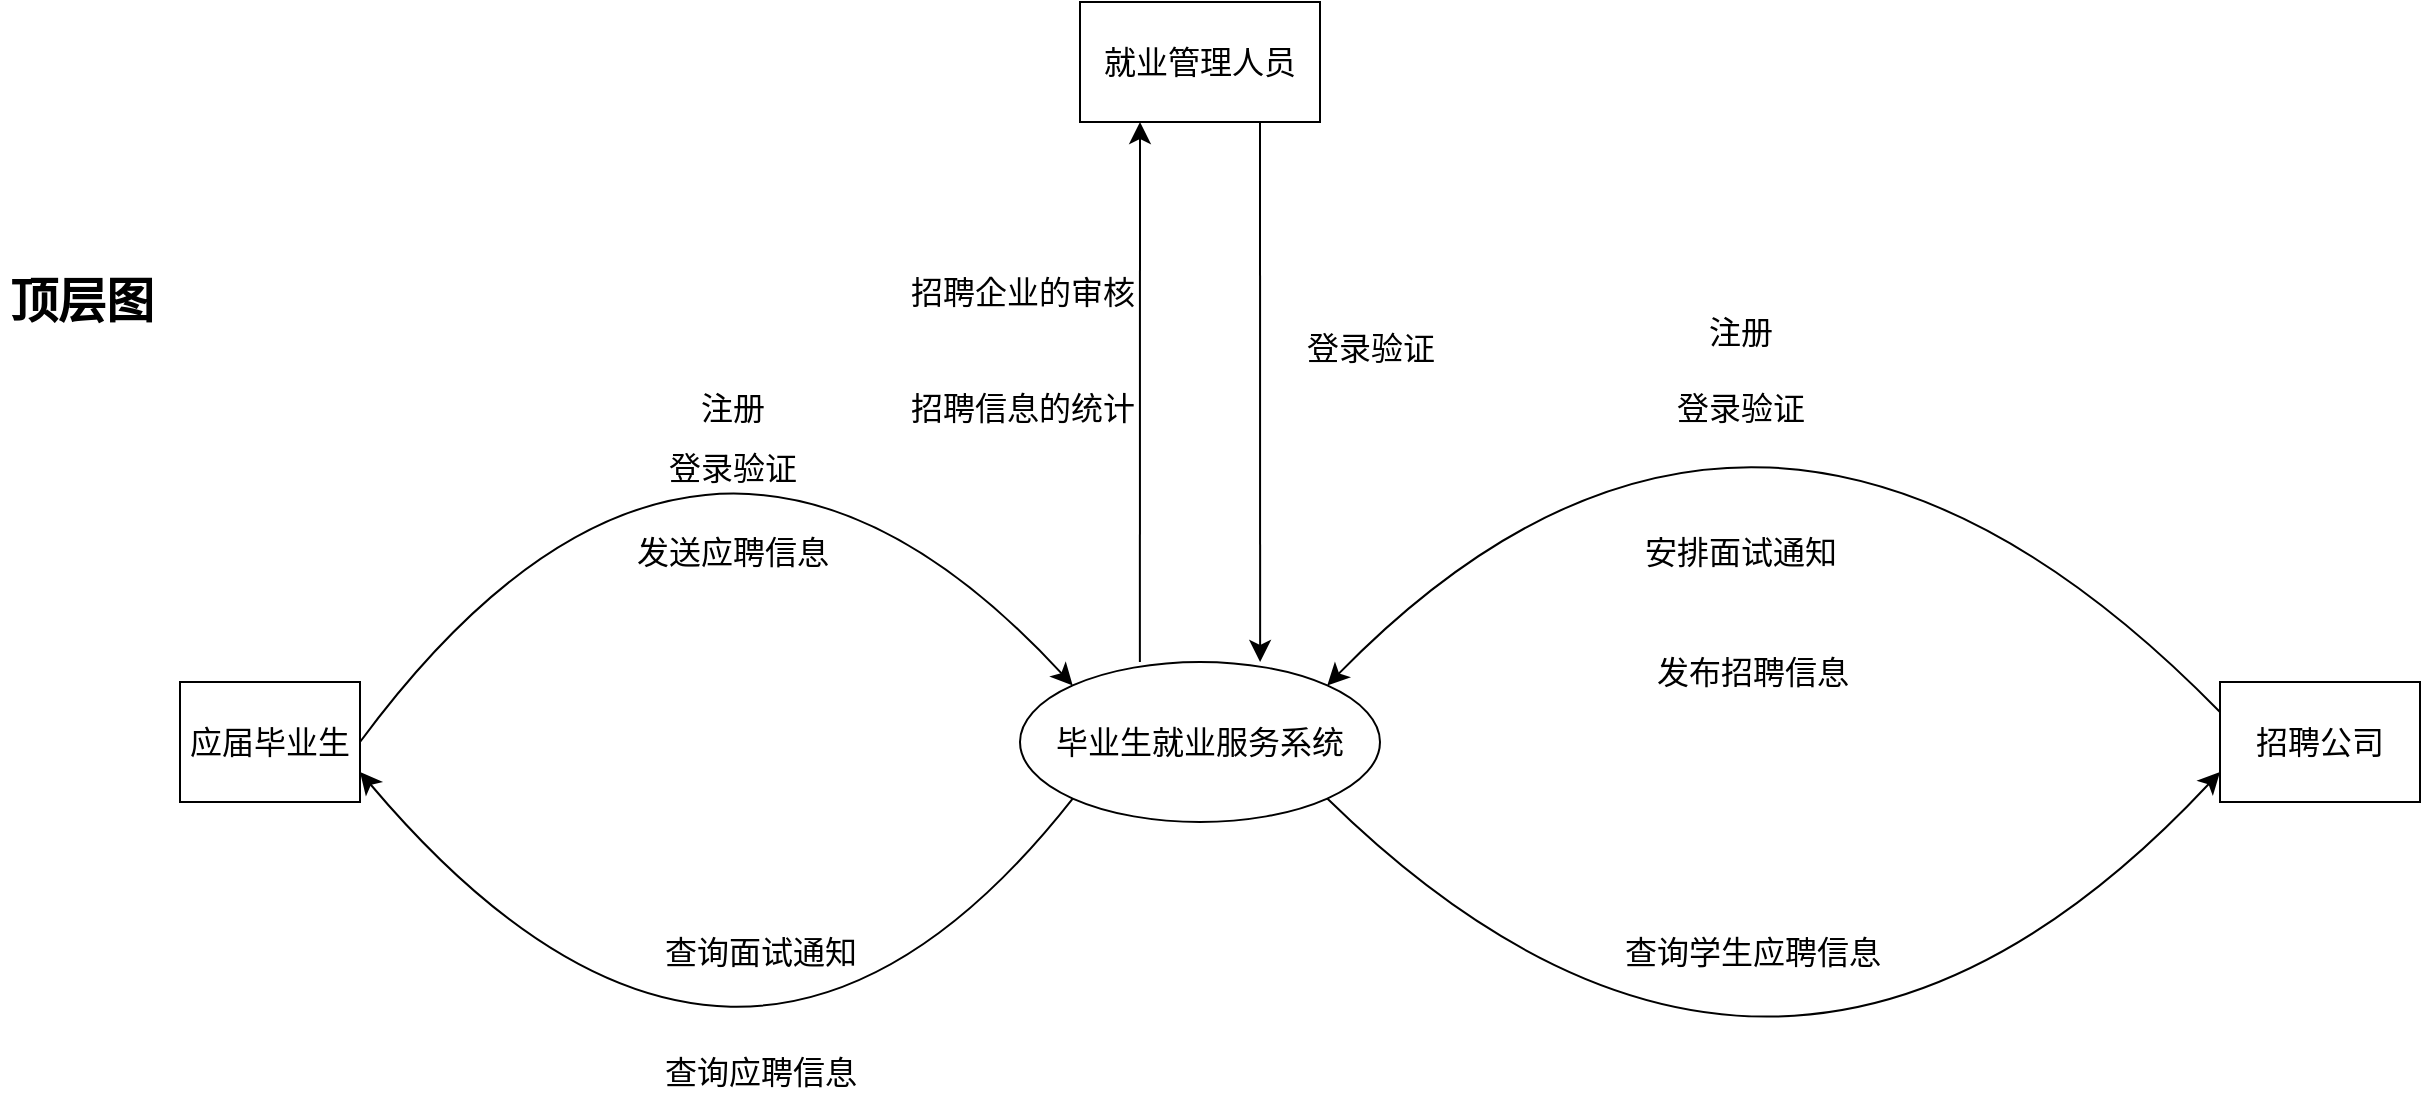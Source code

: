<mxfile version="21.8.1" type="github" pages="4">
  <diagram name="第 1 页" id="lOMtrpIBFysMOfEC4E47">
    <mxGraphModel dx="2358" dy="1060" grid="1" gridSize="10" guides="1" tooltips="1" connect="1" arrows="1" fold="1" page="0" pageScale="1" pageWidth="827" pageHeight="1169" math="0" shadow="0">
      <root>
        <mxCell id="0" />
        <mxCell id="1" parent="0" />
        <mxCell id="ONqVmB_V_H9rzUHz3-jq-1" value="就业管理人员" style="rounded=0;whiteSpace=wrap;html=1;fontSize=16;" parent="1" vertex="1">
          <mxGeometry x="70" y="-240" width="120" height="60" as="geometry" />
        </mxCell>
        <mxCell id="ONqVmB_V_H9rzUHz3-jq-3" value="应届毕业生" style="rounded=0;whiteSpace=wrap;html=1;fontSize=16;" parent="1" vertex="1">
          <mxGeometry x="-380" y="100" width="90" height="60" as="geometry" />
        </mxCell>
        <mxCell id="ONqVmB_V_H9rzUHz3-jq-2" value="招聘公司" style="rounded=0;whiteSpace=wrap;html=1;fontSize=16;" parent="1" vertex="1">
          <mxGeometry x="640" y="100" width="100" height="60" as="geometry" />
        </mxCell>
        <mxCell id="ONqVmB_V_H9rzUHz3-jq-4" value="毕业生就业服务系统" style="ellipse;whiteSpace=wrap;html=1;fontSize=16;" parent="1" vertex="1">
          <mxGeometry x="40" y="90" width="180" height="80" as="geometry" />
        </mxCell>
        <mxCell id="ONqVmB_V_H9rzUHz3-jq-6" value="" style="endArrow=classic;html=1;rounded=0;fontSize=12;startSize=8;endSize=8;curved=1;exitX=1;exitY=0.5;exitDx=0;exitDy=0;entryX=0;entryY=0;entryDx=0;entryDy=0;" parent="1" source="ONqVmB_V_H9rzUHz3-jq-3" target="ONqVmB_V_H9rzUHz3-jq-4" edge="1">
          <mxGeometry width="50" height="50" relative="1" as="geometry">
            <mxPoint x="120" y="160" as="sourcePoint" />
            <mxPoint x="40" y="60" as="targetPoint" />
            <Array as="points">
              <mxPoint x="-120" y="-100" />
            </Array>
          </mxGeometry>
        </mxCell>
        <mxCell id="ONqVmB_V_H9rzUHz3-jq-8" value="" style="endArrow=classic;html=1;rounded=0;fontSize=12;startSize=8;endSize=8;curved=1;exitX=0.75;exitY=1;exitDx=0;exitDy=0;entryX=0.667;entryY=0;entryDx=0;entryDy=0;entryPerimeter=0;" parent="1" source="ONqVmB_V_H9rzUHz3-jq-1" target="ONqVmB_V_H9rzUHz3-jq-4" edge="1">
          <mxGeometry width="50" height="50" relative="1" as="geometry">
            <mxPoint x="120" y="150" as="sourcePoint" />
            <mxPoint x="170" y="100" as="targetPoint" />
            <Array as="points" />
          </mxGeometry>
        </mxCell>
        <mxCell id="ONqVmB_V_H9rzUHz3-jq-9" value="" style="endArrow=classic;html=1;rounded=0;fontSize=12;startSize=8;endSize=8;curved=1;exitX=0.333;exitY=0;exitDx=0;exitDy=0;exitPerimeter=0;entryX=0.25;entryY=1;entryDx=0;entryDy=0;" parent="1" source="ONqVmB_V_H9rzUHz3-jq-4" target="ONqVmB_V_H9rzUHz3-jq-1" edge="1">
          <mxGeometry width="50" height="50" relative="1" as="geometry">
            <mxPoint x="120" y="150" as="sourcePoint" />
            <mxPoint x="170" y="100" as="targetPoint" />
          </mxGeometry>
        </mxCell>
        <mxCell id="ONqVmB_V_H9rzUHz3-jq-11" value="查询应聘信息" style="text;html=1;align=center;verticalAlign=middle;resizable=0;points=[];autosize=1;strokeColor=none;fillColor=none;fontSize=16;" parent="1" vertex="1">
          <mxGeometry x="-150" y="280" width="120" height="30" as="geometry" />
        </mxCell>
        <mxCell id="ONqVmB_V_H9rzUHz3-jq-12" value="发送应聘信息" style="text;html=1;align=center;verticalAlign=middle;resizable=0;points=[];autosize=1;strokeColor=none;fillColor=none;fontSize=16;" parent="1" vertex="1">
          <mxGeometry x="-164" y="20" width="120" height="30" as="geometry" />
        </mxCell>
        <mxCell id="ONqVmB_V_H9rzUHz3-jq-13" value="查询面试通知" style="text;html=1;align=center;verticalAlign=middle;resizable=0;points=[];autosize=1;strokeColor=none;fillColor=none;fontSize=16;" parent="1" vertex="1">
          <mxGeometry x="-150" y="220" width="120" height="30" as="geometry" />
        </mxCell>
        <mxCell id="ONqVmB_V_H9rzUHz3-jq-14" value="招聘信息的统计" style="text;html=1;align=center;verticalAlign=middle;resizable=0;points=[];autosize=1;strokeColor=none;fillColor=none;fontSize=16;" parent="1" vertex="1">
          <mxGeometry x="-29" y="-52" width="140" height="30" as="geometry" />
        </mxCell>
        <mxCell id="ONqVmB_V_H9rzUHz3-jq-15" value="招聘企业的审核" style="text;html=1;align=center;verticalAlign=middle;resizable=0;points=[];autosize=1;strokeColor=none;fillColor=none;fontSize=16;" parent="1" vertex="1">
          <mxGeometry x="-29" y="-110" width="140" height="30" as="geometry" />
        </mxCell>
        <mxCell id="ONqVmB_V_H9rzUHz3-jq-16" value="发布招聘信息" style="text;html=1;align=center;verticalAlign=middle;resizable=0;points=[];autosize=1;strokeColor=none;fillColor=none;fontSize=16;" parent="1" vertex="1">
          <mxGeometry x="346" y="80" width="120" height="30" as="geometry" />
        </mxCell>
        <mxCell id="ONqVmB_V_H9rzUHz3-jq-17" value="查询学生应聘信息" style="text;html=1;align=center;verticalAlign=middle;resizable=0;points=[];autosize=1;strokeColor=none;fillColor=none;fontSize=16;" parent="1" vertex="1">
          <mxGeometry x="331" y="220" width="150" height="30" as="geometry" />
        </mxCell>
        <mxCell id="ONqVmB_V_H9rzUHz3-jq-18" value="安排面试通知" style="text;html=1;align=center;verticalAlign=middle;resizable=0;points=[];autosize=1;strokeColor=none;fillColor=none;fontSize=16;" parent="1" vertex="1">
          <mxGeometry x="340" y="20" width="120" height="30" as="geometry" />
        </mxCell>
        <mxCell id="ONqVmB_V_H9rzUHz3-jq-19" value="注册" style="text;html=1;align=center;verticalAlign=middle;resizable=0;points=[];autosize=1;strokeColor=none;fillColor=none;fontSize=16;" parent="1" vertex="1">
          <mxGeometry x="-134" y="-52" width="60" height="30" as="geometry" />
        </mxCell>
        <mxCell id="ONqVmB_V_H9rzUHz3-jq-20" value="注册" style="text;html=1;align=center;verticalAlign=middle;resizable=0;points=[];autosize=1;strokeColor=none;fillColor=none;fontSize=16;" parent="1" vertex="1">
          <mxGeometry x="370" y="-90" width="60" height="30" as="geometry" />
        </mxCell>
        <mxCell id="ONqVmB_V_H9rzUHz3-jq-21" value="登录验证" style="text;html=1;align=center;verticalAlign=middle;resizable=0;points=[];autosize=1;strokeColor=none;fillColor=none;fontSize=16;" parent="1" vertex="1">
          <mxGeometry x="-149" y="-22" width="90" height="30" as="geometry" />
        </mxCell>
        <mxCell id="ONqVmB_V_H9rzUHz3-jq-22" value="登录验证" style="text;html=1;align=center;verticalAlign=middle;resizable=0;points=[];autosize=1;strokeColor=none;fillColor=none;fontSize=16;" parent="1" vertex="1">
          <mxGeometry x="170" y="-82" width="90" height="30" as="geometry" />
        </mxCell>
        <mxCell id="ONqVmB_V_H9rzUHz3-jq-23" value="登录验证" style="text;html=1;align=center;verticalAlign=middle;resizable=0;points=[];autosize=1;strokeColor=none;fillColor=none;fontSize=16;" parent="1" vertex="1">
          <mxGeometry x="355" y="-52" width="90" height="30" as="geometry" />
        </mxCell>
        <mxCell id="ONqVmB_V_H9rzUHz3-jq-24" value="" style="endArrow=classic;html=1;rounded=0;fontSize=12;startSize=8;endSize=8;curved=1;entryX=1;entryY=0.75;entryDx=0;entryDy=0;exitX=0;exitY=1;exitDx=0;exitDy=0;" parent="1" source="ONqVmB_V_H9rzUHz3-jq-4" target="ONqVmB_V_H9rzUHz3-jq-3" edge="1">
          <mxGeometry width="50" height="50" relative="1" as="geometry">
            <mxPoint x="40" y="150" as="sourcePoint" />
            <mxPoint x="210" y="120" as="targetPoint" />
            <Array as="points">
              <mxPoint x="-100" y="370" />
            </Array>
          </mxGeometry>
        </mxCell>
        <mxCell id="ONqVmB_V_H9rzUHz3-jq-31" value="" style="endArrow=classic;html=1;rounded=0;fontSize=12;startSize=8;endSize=8;curved=1;entryX=1;entryY=0;entryDx=0;entryDy=0;exitX=0;exitY=0.25;exitDx=0;exitDy=0;" parent="1" source="ONqVmB_V_H9rzUHz3-jq-2" target="ONqVmB_V_H9rzUHz3-jq-4" edge="1">
          <mxGeometry width="50" height="50" relative="1" as="geometry">
            <mxPoint x="570" y="50" as="sourcePoint" />
            <mxPoint x="240" y="120" as="targetPoint" />
            <Array as="points">
              <mxPoint x="410" y="-120" />
            </Array>
          </mxGeometry>
        </mxCell>
        <mxCell id="ONqVmB_V_H9rzUHz3-jq-34" value="" style="endArrow=classic;html=1;rounded=0;fontSize=12;startSize=8;endSize=8;curved=1;exitX=1;exitY=1;exitDx=0;exitDy=0;entryX=0;entryY=0.75;entryDx=0;entryDy=0;" parent="1" source="ONqVmB_V_H9rzUHz3-jq-4" target="ONqVmB_V_H9rzUHz3-jq-2" edge="1">
          <mxGeometry width="50" height="50" relative="1" as="geometry">
            <mxPoint x="330" y="90" as="sourcePoint" />
            <mxPoint x="380" y="40" as="targetPoint" />
            <Array as="points">
              <mxPoint x="420" y="380" />
            </Array>
          </mxGeometry>
        </mxCell>
        <mxCell id="O6qCNa0pn7t6qwvW7LSN-2" value="&lt;h1&gt;顶层图&lt;/h1&gt;" style="text;html=1;strokeColor=none;fillColor=none;spacing=5;spacingTop=-20;whiteSpace=wrap;overflow=hidden;rounded=0;" parent="1" vertex="1">
          <mxGeometry x="-470" y="-110" width="190" height="120" as="geometry" />
        </mxCell>
      </root>
    </mxGraphModel>
  </diagram>
  <diagram id="GF2sSz_NYTATqhu8QK2U" name="第 2 页">
    <mxGraphModel dx="2626" dy="1743" grid="1" gridSize="10" guides="1" tooltips="1" connect="1" arrows="1" fold="1" page="0" pageScale="1" pageWidth="827" pageHeight="1169" math="0" shadow="0">
      <root>
        <mxCell id="0" />
        <mxCell id="1" parent="0" />
        <mxCell id="qatlsW4o50WsuQIVic5b-1" value="" style="endArrow=classic;html=1;rounded=0;fontSize=12;startSize=8;endSize=8;curved=1;" parent="1" target="qatlsW4o50WsuQIVic5b-2" edge="1">
          <mxGeometry width="50" height="50" relative="1" as="geometry">
            <mxPoint x="-320" y="-110" as="sourcePoint" />
            <mxPoint x="-160" y="-110" as="targetPoint" />
          </mxGeometry>
        </mxCell>
        <mxCell id="qatlsW4o50WsuQIVic5b-2" value="验证注册" style="ellipse;whiteSpace=wrap;html=1;fontSize=16;" parent="1" vertex="1">
          <mxGeometry x="-100" y="-150" width="120" height="80" as="geometry" />
        </mxCell>
        <mxCell id="qatlsW4o50WsuQIVic5b-3" value="&amp;nbsp;登录验证" style="text;html=1;align=center;verticalAlign=middle;resizable=0;points=[];autosize=1;strokeColor=none;fillColor=none;fontSize=16;" parent="1" vertex="1">
          <mxGeometry x="-255" y="-142" width="90" height="30" as="geometry" />
        </mxCell>
        <mxCell id="qatlsW4o50WsuQIVic5b-5" value="注册" style="text;html=1;align=center;verticalAlign=middle;resizable=0;points=[];autosize=1;strokeColor=none;fillColor=none;fontSize=16;" parent="1" vertex="1">
          <mxGeometry x="-240" y="-100" width="60" height="30" as="geometry" />
        </mxCell>
        <mxCell id="qatlsW4o50WsuQIVic5b-6" value="系统管理" style="ellipse;whiteSpace=wrap;html=1;fontSize=16;" parent="1" vertex="1">
          <mxGeometry x="100" y="-420" width="140" height="80" as="geometry" />
        </mxCell>
        <mxCell id="qatlsW4o50WsuQIVic5b-7" value="" style="endArrow=classic;html=1;rounded=0;fontSize=12;startSize=8;endSize=8;curved=1;exitX=1;exitY=0;exitDx=0;exitDy=0;entryX=-0.017;entryY=0.456;entryDx=0;entryDy=0;entryPerimeter=0;" parent="1" source="qatlsW4o50WsuQIVic5b-6" target="kKub7e-2jiBBMJLrXRNF-22" edge="1">
          <mxGeometry width="50" height="50" relative="1" as="geometry">
            <mxPoint x="178.743" y="-385.052" as="sourcePoint" />
            <mxPoint x="420.0" y="-470.0" as="targetPoint" />
          </mxGeometry>
        </mxCell>
        <mxCell id="qatlsW4o50WsuQIVic5b-8" value="" style="endArrow=classic;html=1;rounded=0;fontSize=12;startSize=8;endSize=8;curved=1;exitX=1;exitY=1;exitDx=0;exitDy=0;" parent="1" source="qatlsW4o50WsuQIVic5b-6" edge="1">
          <mxGeometry width="50" height="50" relative="1" as="geometry">
            <mxPoint x="340" y="-348" as="sourcePoint" />
            <mxPoint x="540" y="-350" as="targetPoint" />
          </mxGeometry>
        </mxCell>
        <mxCell id="qatlsW4o50WsuQIVic5b-9" value="招聘企业的审核" style="text;html=1;align=center;verticalAlign=middle;resizable=0;points=[];autosize=1;strokeColor=none;fillColor=none;fontSize=16;rotation=-17;" parent="1" vertex="1">
          <mxGeometry x="260" y="-490" width="140" height="30" as="geometry" />
        </mxCell>
        <mxCell id="qatlsW4o50WsuQIVic5b-10" value="招聘信息的统计" style="text;html=1;align=center;verticalAlign=middle;resizable=0;points=[];autosize=1;strokeColor=none;fillColor=none;fontSize=16;" parent="1" vertex="1">
          <mxGeometry x="280" y="-340" width="140" height="30" as="geometry" />
        </mxCell>
        <mxCell id="t-UNF80MUYbOfnckhUXC-5" value="招聘管理" style="ellipse;whiteSpace=wrap;html=1;fontSize=16;" parent="1" vertex="1">
          <mxGeometry x="110" y="170" width="120" height="80" as="geometry" />
        </mxCell>
        <mxCell id="t-UNF80MUYbOfnckhUXC-6" value="" style="endArrow=classic;html=1;rounded=0;fontSize=12;startSize=8;endSize=8;curved=1;entryX=1;entryY=0.5;entryDx=0;entryDy=0;" parent="1" target="t-UNF80MUYbOfnckhUXC-5" edge="1">
          <mxGeometry width="50" height="50" relative="1" as="geometry">
            <mxPoint x="510" y="310" as="sourcePoint" />
            <mxPoint x="359.996" y="181.716" as="targetPoint" />
          </mxGeometry>
        </mxCell>
        <mxCell id="t-UNF80MUYbOfnckhUXC-8" value="安排面试通知" style="text;html=1;align=center;verticalAlign=middle;resizable=0;points=[];autosize=1;strokeColor=none;fillColor=none;fontSize=16;rotation=45;" parent="1" vertex="1">
          <mxGeometry x="260" y="310" width="120" height="30" as="geometry" />
        </mxCell>
        <mxCell id="t-UNF80MUYbOfnckhUXC-9" value="查询学生应聘信息" style="text;html=1;align=center;verticalAlign=middle;resizable=0;points=[];autosize=1;strokeColor=none;fillColor=none;fontSize=16;rotation=-20;" parent="1" vertex="1">
          <mxGeometry x="275" y="100" width="150" height="30" as="geometry" />
        </mxCell>
        <mxCell id="t-UNF80MUYbOfnckhUXC-10" value="发布招聘信息" style="text;html=1;align=center;verticalAlign=middle;resizable=0;points=[];autosize=1;strokeColor=none;fillColor=none;fontSize=16;rotation=15;" parent="1" vertex="1">
          <mxGeometry x="340" y="230" width="120" height="30" as="geometry" />
        </mxCell>
        <mxCell id="8seW-dLM0YDCAmZa1yv4-2" value="&lt;h1&gt;0层图&lt;/h1&gt;" style="text;html=1;strokeColor=none;fillColor=none;spacing=5;spacingTop=-20;whiteSpace=wrap;overflow=hidden;rounded=0;" parent="1" vertex="1">
          <mxGeometry x="-400" y="-340" width="190" height="120" as="geometry" />
        </mxCell>
        <mxCell id="kKub7e-2jiBBMJLrXRNF-1" value="&lt;font style=&quot;font-size: 18px;&quot;&gt;识别为就业管理人员&lt;/font&gt;" style="text;html=1;align=center;verticalAlign=middle;resizable=0;points=[];autosize=1;strokeColor=none;fillColor=none;rotation=-65;" parent="1" vertex="1">
          <mxGeometry x="-70" y="-300" width="190" height="40" as="geometry" />
        </mxCell>
        <mxCell id="kKub7e-2jiBBMJLrXRNF-2" value="" style="endArrow=classic;html=1;rounded=0;exitX=1;exitY=0;exitDx=0;exitDy=0;entryX=0;entryY=0.5;entryDx=0;entryDy=0;" parent="1" source="qatlsW4o50WsuQIVic5b-2" target="qatlsW4o50WsuQIVic5b-6" edge="1">
          <mxGeometry width="50" height="50" relative="1" as="geometry">
            <mxPoint x="130" y="-60" as="sourcePoint" />
            <mxPoint x="330" y="-280" as="targetPoint" />
          </mxGeometry>
        </mxCell>
        <mxCell id="kKub7e-2jiBBMJLrXRNF-3" value="" style="endArrow=classic;html=1;rounded=0;exitX=1;exitY=0.5;exitDx=0;exitDy=0;entryX=0;entryY=0.5;entryDx=0;entryDy=0;" parent="1" source="qatlsW4o50WsuQIVic5b-2" target="kKub7e-2jiBBMJLrXRNF-10" edge="1">
          <mxGeometry width="50" height="50" relative="1" as="geometry">
            <mxPoint x="130" y="-60" as="sourcePoint" />
            <mxPoint x="340" y="-110" as="targetPoint" />
          </mxGeometry>
        </mxCell>
        <mxCell id="kKub7e-2jiBBMJLrXRNF-4" value="" style="endArrow=classic;html=1;rounded=0;exitX=1;exitY=1;exitDx=0;exitDy=0;entryX=0;entryY=0.5;entryDx=0;entryDy=0;" parent="1" source="qatlsW4o50WsuQIVic5b-2" target="t-UNF80MUYbOfnckhUXC-5" edge="1">
          <mxGeometry width="50" height="50" relative="1" as="geometry">
            <mxPoint x="240" y="120" as="sourcePoint" />
            <mxPoint x="330" y="70" as="targetPoint" />
          </mxGeometry>
        </mxCell>
        <mxCell id="kKub7e-2jiBBMJLrXRNF-5" value="&lt;font style=&quot;font-size: 18px;&quot;&gt;识别为应届毕业生&lt;/font&gt;" style="text;html=1;align=center;verticalAlign=middle;resizable=0;points=[];autosize=1;strokeColor=none;fillColor=none;" parent="1" vertex="1">
          <mxGeometry x="55" y="-157" width="170" height="40" as="geometry" />
        </mxCell>
        <mxCell id="kKub7e-2jiBBMJLrXRNF-6" value="&lt;font style=&quot;font-size: 18px;&quot;&gt;识别为招聘公司&lt;/font&gt;" style="text;html=1;align=center;verticalAlign=middle;resizable=0;points=[];autosize=1;strokeColor=none;fillColor=none;rotation=70;" parent="1" vertex="1">
          <mxGeometry y="20" width="150" height="40" as="geometry" />
        </mxCell>
        <mxCell id="kKub7e-2jiBBMJLrXRNF-10" value="应聘管理" style="ellipse;whiteSpace=wrap;html=1;fontSize=16;" parent="1" vertex="1">
          <mxGeometry x="240" y="-150" width="120" height="80" as="geometry" />
        </mxCell>
        <mxCell id="kKub7e-2jiBBMJLrXRNF-11" value="" style="endArrow=classic;html=1;rounded=0;fontSize=12;startSize=8;endSize=8;curved=1;exitX=1;exitY=1;exitDx=0;exitDy=0;entryX=0.002;entryY=-0.019;entryDx=0;entryDy=0;entryPerimeter=0;" parent="1" source="kKub7e-2jiBBMJLrXRNF-10" edge="1" target="kKub7e-2jiBBMJLrXRNF-21">
          <mxGeometry width="50" height="50" relative="1" as="geometry">
            <mxPoint x="392.426" y="-91.496" as="sourcePoint" />
            <mxPoint x="690" y="10" as="targetPoint" />
          </mxGeometry>
        </mxCell>
        <mxCell id="kKub7e-2jiBBMJLrXRNF-12" value="发送应聘信息" style="text;html=1;align=center;verticalAlign=middle;resizable=0;points=[];autosize=1;strokeColor=none;fillColor=none;fontSize=16;rotation=-25;" parent="1" vertex="1">
          <mxGeometry x="440" y="-250" width="120" height="30" as="geometry" />
        </mxCell>
        <mxCell id="kKub7e-2jiBBMJLrXRNF-13" value="查询面试通知" style="text;html=1;align=center;verticalAlign=middle;resizable=0;points=[];autosize=1;strokeColor=none;fillColor=none;fontSize=16;rotation=0;" parent="1" vertex="1">
          <mxGeometry x="520" y="-157" width="120" height="30" as="geometry" />
        </mxCell>
        <mxCell id="kKub7e-2jiBBMJLrXRNF-14" value="查询应聘信息" style="text;html=1;align=center;verticalAlign=middle;resizable=0;points=[];autosize=1;strokeColor=none;fillColor=none;fontSize=16;rotation=30;" parent="1" vertex="1">
          <mxGeometry x="370" y="-60" width="120" height="30" as="geometry" />
        </mxCell>
        <mxCell id="kKub7e-2jiBBMJLrXRNF-16" value="" style="endArrow=classic;html=1;rounded=0;" parent="1" edge="1">
          <mxGeometry width="50" height="50" relative="1" as="geometry">
            <mxPoint x="755" y="-310" as="sourcePoint" />
            <mxPoint x="355" y="-130" as="targetPoint" />
          </mxGeometry>
        </mxCell>
        <mxCell id="kKub7e-2jiBBMJLrXRNF-22" value="&lt;font style=&quot;font-size: 18px;&quot;&gt;企业名单&lt;/font&gt;" style="text;html=1;align=center;verticalAlign=middle;resizable=0;points=[];autosize=1;strokeColor=none;fillColor=none;" parent="1" vertex="1">
          <mxGeometry x="460" y="-510" width="100" height="40" as="geometry" />
        </mxCell>
        <mxCell id="kKub7e-2jiBBMJLrXRNF-23" value="&lt;font style=&quot;font-size: 18px;&quot;&gt;面试相关信息&lt;/font&gt;" style="text;html=1;align=center;verticalAlign=middle;resizable=0;points=[];autosize=1;strokeColor=none;fillColor=none;" parent="1" vertex="1">
          <mxGeometry x="770" y="-157" width="130" height="40" as="geometry" />
        </mxCell>
        <mxCell id="kKub7e-2jiBBMJLrXRNF-24" value="" style="shape=link;html=1;rounded=0;" parent="1" edge="1">
          <mxGeometry width="100" relative="1" as="geometry">
            <mxPoint x="780" y="-111" as="sourcePoint" />
            <mxPoint x="880" y="-111" as="targetPoint" />
          </mxGeometry>
        </mxCell>
        <mxCell id="kKub7e-2jiBBMJLrXRNF-25" value="" style="shape=link;html=1;rounded=0;" parent="1" edge="1">
          <mxGeometry width="100" relative="1" as="geometry">
            <mxPoint x="460" y="-470.87" as="sourcePoint" />
            <mxPoint x="560" y="-470.87" as="targetPoint" />
          </mxGeometry>
        </mxCell>
        <mxCell id="kKub7e-2jiBBMJLrXRNF-21" value="&lt;font style=&quot;font-size: 18px;&quot;&gt;应聘信息记录&lt;/font&gt;" style="text;html=1;align=center;verticalAlign=middle;resizable=0;points=[];autosize=1;strokeColor=none;fillColor=none;" parent="1" vertex="1">
          <mxGeometry x="490" y="10" width="130" height="40" as="geometry" />
        </mxCell>
        <mxCell id="kKub7e-2jiBBMJLrXRNF-29" value="" style="shape=link;html=1;rounded=0;width=11.333;" parent="1" edge="1">
          <mxGeometry width="100" relative="1" as="geometry">
            <mxPoint x="500" y="60" as="sourcePoint" />
            <mxPoint x="600" y="60" as="targetPoint" />
          </mxGeometry>
        </mxCell>
        <mxCell id="kKub7e-2jiBBMJLrXRNF-30" value="" style="endArrow=classic;html=1;rounded=0;exitX=1;exitY=0;exitDx=0;exitDy=0;" parent="1" source="t-UNF80MUYbOfnckhUXC-5" edge="1">
          <mxGeometry width="50" height="50" relative="1" as="geometry">
            <mxPoint x="330" y="80" as="sourcePoint" />
            <mxPoint x="550" y="70" as="targetPoint" />
          </mxGeometry>
        </mxCell>
        <mxCell id="kKub7e-2jiBBMJLrXRNF-31" value="" style="endArrow=classic;html=1;rounded=0;entryX=1;entryY=1;entryDx=0;entryDy=0;" parent="1" target="t-UNF80MUYbOfnckhUXC-5" edge="1">
          <mxGeometry width="50" height="50" relative="1" as="geometry">
            <mxPoint x="380" y="430" as="sourcePoint" />
            <mxPoint x="400" y="-30" as="targetPoint" />
          </mxGeometry>
        </mxCell>
        <mxCell id="mdafSnSrFwFK39eRYSsD-1" value="" style="shape=link;html=1;rounded=0;fontSize=12;startSize=8;endSize=8;curved=1;" edge="1" parent="1">
          <mxGeometry width="100" relative="1" as="geometry">
            <mxPoint x="550" y="-350" as="sourcePoint" />
            <mxPoint x="650" y="-350" as="targetPoint" />
          </mxGeometry>
        </mxCell>
        <mxCell id="mdafSnSrFwFK39eRYSsD-2" value="招聘信息记录" style="text;html=1;align=center;verticalAlign=middle;resizable=0;points=[];autosize=1;strokeColor=none;fillColor=none;fontSize=16;" vertex="1" parent="1">
          <mxGeometry x="540" y="-380" width="120" height="30" as="geometry" />
        </mxCell>
        <mxCell id="mdafSnSrFwFK39eRYSsD-12" value="" style="endArrow=classic;html=1;rounded=0;fontSize=12;startSize=8;endSize=8;curved=1;exitX=0.5;exitY=1;exitDx=0;exitDy=0;" edge="1" parent="1" source="kKub7e-2jiBBMJLrXRNF-10">
          <mxGeometry width="50" height="50" relative="1" as="geometry">
            <mxPoint x="570" y="30" as="sourcePoint" />
            <mxPoint x="500" y="60" as="targetPoint" />
            <Array as="points">
              <mxPoint x="320" y="50" />
            </Array>
          </mxGeometry>
        </mxCell>
        <mxCell id="zvxqMsijTT81d3AsYOk8-2" value="" style="shape=link;html=1;rounded=0;fontSize=12;startSize=8;endSize=8;curved=1;width=26.364;" edge="1" parent="1">
          <mxGeometry width="100" relative="1" as="geometry">
            <mxPoint x="45" y="440" as="sourcePoint" />
            <mxPoint x="145" y="440" as="targetPoint" />
          </mxGeometry>
        </mxCell>
        <mxCell id="zvxqMsijTT81d3AsYOk8-3" value="招聘信息" style="text;html=1;align=center;verticalAlign=middle;resizable=0;points=[];autosize=1;strokeColor=none;fillColor=none;fontSize=16;" vertex="1" parent="1">
          <mxGeometry x="55" y="390" width="90" height="30" as="geometry" />
        </mxCell>
        <mxCell id="zvxqMsijTT81d3AsYOk8-7" value="" style="endArrow=classic;html=1;rounded=0;fontSize=12;startSize=8;endSize=8;curved=1;entryX=0.5;entryY=0;entryDx=0;entryDy=0;entryPerimeter=0;exitX=0.5;exitY=1;exitDx=0;exitDy=0;" edge="1" parent="1" source="t-UNF80MUYbOfnckhUXC-5" target="zvxqMsijTT81d3AsYOk8-3">
          <mxGeometry width="50" height="50" relative="1" as="geometry">
            <mxPoint x="20" y="320" as="sourcePoint" />
            <mxPoint x="70" y="270" as="targetPoint" />
            <Array as="points">
              <mxPoint x="140" y="320" />
            </Array>
          </mxGeometry>
        </mxCell>
        <mxCell id="zvxqMsijTT81d3AsYOk8-9" value="" style="endArrow=classic;html=1;rounded=0;fontSize=12;startSize=8;endSize=8;curved=1;" edge="1" parent="1">
          <mxGeometry width="50" height="50" relative="1" as="geometry">
            <mxPoint x="230" y="200" as="sourcePoint" />
            <mxPoint x="830" y="-100" as="targetPoint" />
            <Array as="points">
              <mxPoint x="910" y="160" />
            </Array>
          </mxGeometry>
        </mxCell>
        <mxCell id="zvxqMsijTT81d3AsYOk8-11" value="" style="endArrow=classic;html=1;rounded=0;fontSize=12;startSize=8;endSize=8;curved=1;exitX=1;exitY=0.5;exitDx=0;exitDy=0;" edge="1" parent="1" source="kKub7e-2jiBBMJLrXRNF-10">
          <mxGeometry width="50" height="50" relative="1" as="geometry">
            <mxPoint x="670" y="-100" as="sourcePoint" />
            <mxPoint x="770" y="-120" as="targetPoint" />
          </mxGeometry>
        </mxCell>
      </root>
    </mxGraphModel>
  </diagram>
  <diagram id="RBVMvCQGLpY9wL57wSRP" name="第 3 页">
    <mxGraphModel dx="1816" dy="1000" grid="1" gridSize="10" guides="1" tooltips="1" connect="1" arrows="1" fold="1" page="0" pageScale="1" pageWidth="827" pageHeight="1169" math="0" shadow="0">
      <root>
        <mxCell id="0" />
        <mxCell id="1" parent="0" />
        <mxCell id="vJv0VinmFb-L-QyGfQEO-1" value="&lt;h1&gt;1层图&lt;/h1&gt;" style="text;html=1;strokeColor=none;fillColor=none;spacing=5;spacingTop=-20;whiteSpace=wrap;overflow=hidden;rounded=0;" parent="1" vertex="1">
          <mxGeometry x="-170" width="190" height="120" as="geometry" />
        </mxCell>
        <mxCell id="vJv0VinmFb-L-QyGfQEO-3" value="" style="endArrow=classic;html=1;rounded=0;entryX=0;entryY=0.5;entryDx=0;entryDy=0;exitX=1;exitY=0;exitDx=0;exitDy=0;" parent="1" target="vJv0VinmFb-L-QyGfQEO-5" edge="1" source="9vN-dosSJiXgFwlPE81c-5">
          <mxGeometry width="50" height="50" relative="1" as="geometry">
            <mxPoint x="520" y="-90" as="sourcePoint" />
            <mxPoint x="770" y="-20" as="targetPoint" />
          </mxGeometry>
        </mxCell>
        <mxCell id="vJv0VinmFb-L-QyGfQEO-5" value="招聘企业的审核&lt;br&gt;&lt;font&gt;1.2.1&lt;/font&gt;" style="ellipse;whiteSpace=wrap;html=1;" parent="1" vertex="1">
          <mxGeometry x="625" y="-185" width="170" height="85" as="geometry" />
        </mxCell>
        <mxCell id="mXBoSiFmZ73n5oiHdxKK-1" value="&lt;font style=&quot;font-size: 18px;&quot;&gt;企业名单&lt;/font&gt;" style="text;html=1;align=center;verticalAlign=middle;resizable=0;points=[];autosize=1;strokeColor=none;fillColor=none;" parent="1" vertex="1">
          <mxGeometry x="680" y="-340" width="100" height="40" as="geometry" />
        </mxCell>
        <mxCell id="mXBoSiFmZ73n5oiHdxKK-2" value="" style="shape=link;html=1;rounded=0;width=22.727;" parent="1" edge="1">
          <mxGeometry width="100" relative="1" as="geometry">
            <mxPoint x="670" y="-280" as="sourcePoint" />
            <mxPoint x="770" y="-280" as="targetPoint" />
          </mxGeometry>
        </mxCell>
        <mxCell id="mXBoSiFmZ73n5oiHdxKK-3" value="" style="endArrow=classic;html=1;rounded=0;entryX=0.5;entryY=0;entryDx=0;entryDy=0;" parent="1" target="vJv0VinmFb-L-QyGfQEO-5" edge="1">
          <mxGeometry width="50" height="50" relative="1" as="geometry">
            <mxPoint x="730" y="-270" as="sourcePoint" />
            <mxPoint x="840" y="-300" as="targetPoint" />
            <Array as="points" />
          </mxGeometry>
        </mxCell>
        <mxCell id="mXBoSiFmZ73n5oiHdxKK-4" value="&lt;br&gt;&lt;font&gt;&lt;span style=&quot;color: rgb(0, 0, 0); font-family: Helvetica; font-size: 16px; font-style: normal; font-variant-ligatures: normal; font-variant-caps: normal; font-weight: 400; letter-spacing: normal; orphans: 2; text-align: center; text-indent: 0px; text-transform: none; widows: 2; word-spacing: 0px; -webkit-text-stroke-width: 0px; background-color: rgb(255, 255, 255); text-decoration-thickness: initial; text-decoration-style: initial; text-decoration-color: initial; float: none; display: inline !important;&quot;&gt;招聘信息的统计&lt;/span&gt;&lt;br&gt;&lt;font&gt;1.2.2&lt;/font&gt;&lt;/font&gt;" style="ellipse;whiteSpace=wrap;html=1;" parent="1" vertex="1">
          <mxGeometry x="620" y="23" width="180" height="80" as="geometry" />
        </mxCell>
        <mxCell id="GCq24iX_YUHuLTxrTvjW-1" value="&lt;font style=&quot;font-size: 18px;&quot;&gt;招聘信息记录&lt;/font&gt;" style="text;html=1;align=center;verticalAlign=middle;resizable=0;points=[];autosize=1;strokeColor=none;fillColor=none;" parent="1" vertex="1">
          <mxGeometry x="810" y="180" width="130" height="40" as="geometry" />
        </mxCell>
        <mxCell id="GCq24iX_YUHuLTxrTvjW-2" value="" style="shape=link;html=1;rounded=0;" parent="1" edge="1">
          <mxGeometry width="100" relative="1" as="geometry">
            <mxPoint x="825" y="230" as="sourcePoint" />
            <mxPoint x="925" y="230" as="targetPoint" />
          </mxGeometry>
        </mxCell>
        <mxCell id="GCq24iX_YUHuLTxrTvjW-3" value="" style="endArrow=classic;html=1;rounded=0;entryX=0.5;entryY=1;entryDx=0;entryDy=0;exitX=0;exitY=0;exitDx=0;exitDy=0;exitPerimeter=0;" parent="1" source="GCq24iX_YUHuLTxrTvjW-1" target="mXBoSiFmZ73n5oiHdxKK-4" edge="1">
          <mxGeometry width="50" height="50" relative="1" as="geometry">
            <mxPoint x="790" y="270" as="sourcePoint" />
            <mxPoint x="430" y="-250" as="targetPoint" />
          </mxGeometry>
        </mxCell>
        <mxCell id="9vN-dosSJiXgFwlPE81c-2" value="" style="shape=link;html=1;rounded=0;fontSize=12;startSize=8;endSize=8;curved=1;width=19.091;" edge="1" parent="1">
          <mxGeometry width="100" relative="1" as="geometry">
            <mxPoint x="140" as="sourcePoint" />
            <mxPoint x="240" as="targetPoint" />
          </mxGeometry>
        </mxCell>
        <mxCell id="9vN-dosSJiXgFwlPE81c-3" value="用户名及其密码" style="text;html=1;align=center;verticalAlign=middle;resizable=0;points=[];autosize=1;strokeColor=none;fillColor=none;fontSize=16;" vertex="1" parent="1">
          <mxGeometry x="121" y="-55" width="140" height="30" as="geometry" />
        </mxCell>
        <mxCell id="9vN-dosSJiXgFwlPE81c-4" value="" style="endArrow=classic;html=1;rounded=0;entryX=0;entryY=0.5;entryDx=0;entryDy=0;" edge="1" parent="1" source="9vN-dosSJiXgFwlPE81c-3" target="9vN-dosSJiXgFwlPE81c-5">
          <mxGeometry width="50" height="50" relative="1" as="geometry">
            <mxPoint x="261" y="-26" as="sourcePoint" />
            <mxPoint x="590" y="-20" as="targetPoint" />
          </mxGeometry>
        </mxCell>
        <mxCell id="9vN-dosSJiXgFwlPE81c-5" value="识别为就业管理人员&lt;br&gt;&lt;font&gt;1.1&lt;/font&gt;" style="ellipse;whiteSpace=wrap;html=1;fontSize=16;" vertex="1" parent="1">
          <mxGeometry x="370" y="-80" width="160" height="80" as="geometry" />
        </mxCell>
        <mxCell id="9vN-dosSJiXgFwlPE81c-6" value="" style="endArrow=classic;html=1;rounded=0;fontSize=12;startSize=8;endSize=8;curved=1;exitX=1;exitY=1;exitDx=0;exitDy=0;entryX=0;entryY=0;entryDx=0;entryDy=0;" edge="1" parent="1" source="9vN-dosSJiXgFwlPE81c-5" target="mXBoSiFmZ73n5oiHdxKK-4">
          <mxGeometry width="50" height="50" relative="1" as="geometry">
            <mxPoint x="670" y="-20" as="sourcePoint" />
            <mxPoint x="720" y="-70" as="targetPoint" />
          </mxGeometry>
        </mxCell>
        <mxCell id="9vN-dosSJiXgFwlPE81c-8" value="操作1" style="text;html=1;align=center;verticalAlign=middle;resizable=0;points=[];autosize=1;strokeColor=none;fillColor=none;fontSize=16;rotation=-30;" vertex="1" parent="1">
          <mxGeometry x="530" y="-130" width="60" height="30" as="geometry" />
        </mxCell>
        <mxCell id="9vN-dosSJiXgFwlPE81c-9" value="操作2" style="text;html=1;align=center;verticalAlign=middle;resizable=0;points=[];autosize=1;strokeColor=none;fillColor=none;fontSize=16;rotation=20;" vertex="1" parent="1">
          <mxGeometry x="550" y="-30" width="60" height="30" as="geometry" />
        </mxCell>
        <mxCell id="9vN-dosSJiXgFwlPE81c-10" value="" style="endArrow=classic;html=1;rounded=0;fontSize=12;startSize=8;endSize=8;curved=1;exitX=1;exitY=0.5;exitDx=0;exitDy=0;" edge="1" parent="1" source="vJv0VinmFb-L-QyGfQEO-5">
          <mxGeometry width="50" height="50" relative="1" as="geometry">
            <mxPoint x="1030" y="-180" as="sourcePoint" />
            <mxPoint x="990" y="-140" as="targetPoint" />
          </mxGeometry>
        </mxCell>
        <mxCell id="9vN-dosSJiXgFwlPE81c-11" value="审核结果" style="text;html=1;align=center;verticalAlign=middle;resizable=0;points=[];autosize=1;strokeColor=none;fillColor=none;fontSize=16;" vertex="1" parent="1">
          <mxGeometry x="830" y="-175" width="90" height="30" as="geometry" />
        </mxCell>
        <mxCell id="9vN-dosSJiXgFwlPE81c-12" value="" style="endArrow=classic;html=1;rounded=0;fontSize=12;startSize=8;endSize=8;curved=1;exitX=1;exitY=0.5;exitDx=0;exitDy=0;" edge="1" parent="1" source="mXBoSiFmZ73n5oiHdxKK-4">
          <mxGeometry width="50" height="50" relative="1" as="geometry">
            <mxPoint x="930" y="120" as="sourcePoint" />
            <mxPoint x="1020" y="60" as="targetPoint" />
          </mxGeometry>
        </mxCell>
        <mxCell id="9vN-dosSJiXgFwlPE81c-13" value="统计结果" style="text;html=1;align=center;verticalAlign=middle;resizable=0;points=[];autosize=1;strokeColor=none;fillColor=none;fontSize=16;" vertex="1" parent="1">
          <mxGeometry x="840" y="20" width="90" height="30" as="geometry" />
        </mxCell>
      </root>
    </mxGraphModel>
  </diagram>
  <diagram id="tcltYwj8lO2L_Yav5Vb7" name="第 4 页">
    <mxGraphModel dx="1774" dy="886" grid="1" gridSize="10" guides="1" tooltips="1" connect="1" arrows="1" fold="1" page="0" pageScale="1" pageWidth="827" pageHeight="1169" math="0" shadow="0">
      <root>
        <mxCell id="0" />
        <mxCell id="1" parent="0" />
        <mxCell id="CB-Fnw3evtwN5hFSS6oD-1" value="用户" style="rounded=0;whiteSpace=wrap;html=1;fontSize=16;" vertex="1" parent="1">
          <mxGeometry x="-390" y="330" width="80" height="40" as="geometry" />
        </mxCell>
        <mxCell id="CB-Fnw3evtwN5hFSS6oD-2" value="商家" style="rounded=0;whiteSpace=wrap;html=1;fontSize=16;" vertex="1" parent="1">
          <mxGeometry x="-110" y="150" width="120" height="40" as="geometry" />
        </mxCell>
        <mxCell id="CB-Fnw3evtwN5hFSS6oD-3" value="管理员" style="whiteSpace=wrap;html=1;fontSize=16;" vertex="1" parent="1">
          <mxGeometry x="350" y="210" width="120" height="40" as="geometry" />
        </mxCell>
        <mxCell id="CB-Fnw3evtwN5hFSS6oD-5" value="商品" style="whiteSpace=wrap;html=1;fontSize=16;" vertex="1" parent="1">
          <mxGeometry x="-230" y="550" width="120" height="50" as="geometry" />
        </mxCell>
        <mxCell id="CB-Fnw3evtwN5hFSS6oD-6" value="订单" style="whiteSpace=wrap;html=1;fontSize=16;" vertex="1" parent="1">
          <mxGeometry x="150" y="545" width="130" height="60" as="geometry" />
        </mxCell>
        <mxCell id="CB-Fnw3evtwN5hFSS6oD-7" value="发货" style="rhombus;whiteSpace=wrap;html=1;fontSize=16;" vertex="1" parent="1">
          <mxGeometry x="-280" y="210" width="80" height="60" as="geometry" />
        </mxCell>
        <mxCell id="CB-Fnw3evtwN5hFSS6oD-8" value="" style="endArrow=none;html=1;rounded=0;fontSize=12;startSize=8;endSize=8;curved=1;entryX=0;entryY=0.5;entryDx=0;entryDy=0;exitX=1;exitY=0;exitDx=0;exitDy=0;" edge="1" parent="1" source="CB-Fnw3evtwN5hFSS6oD-7" target="CB-Fnw3evtwN5hFSS6oD-2">
          <mxGeometry width="50" height="50" relative="1" as="geometry">
            <mxPoint x="-160" y="230" as="sourcePoint" />
            <mxPoint x="-110" y="180" as="targetPoint" />
            <Array as="points">
              <mxPoint x="-170" y="200" />
            </Array>
          </mxGeometry>
        </mxCell>
        <mxCell id="CB-Fnw3evtwN5hFSS6oD-10" value="1" style="edgeLabel;html=1;align=center;verticalAlign=middle;resizable=0;points=[];fontSize=16;" vertex="1" connectable="0" parent="CB-Fnw3evtwN5hFSS6oD-8">
          <mxGeometry x="0.02" y="3" relative="1" as="geometry">
            <mxPoint x="-5" y="-14" as="offset" />
          </mxGeometry>
        </mxCell>
        <mxCell id="CB-Fnw3evtwN5hFSS6oD-9" value="" style="endArrow=none;html=1;rounded=0;fontSize=12;startSize=8;endSize=8;curved=1;exitX=0.5;exitY=0;exitDx=0;exitDy=0;entryX=0;entryY=1;entryDx=0;entryDy=0;" edge="1" parent="1" source="CB-Fnw3evtwN5hFSS6oD-1" target="CB-Fnw3evtwN5hFSS6oD-7">
          <mxGeometry width="50" height="50" relative="1" as="geometry">
            <mxPoint x="-230" y="320" as="sourcePoint" />
            <mxPoint x="-180" y="270" as="targetPoint" />
            <Array as="points">
              <mxPoint x="-310" y="300" />
            </Array>
          </mxGeometry>
        </mxCell>
        <mxCell id="CB-Fnw3evtwN5hFSS6oD-11" value="n" style="edgeLabel;html=1;align=center;verticalAlign=middle;resizable=0;points=[];fontSize=16;" vertex="1" connectable="0" parent="CB-Fnw3evtwN5hFSS6oD-9">
          <mxGeometry x="-0.068" y="2" relative="1" as="geometry">
            <mxPoint x="-2" y="-16" as="offset" />
          </mxGeometry>
        </mxCell>
        <mxCell id="CB-Fnw3evtwN5hFSS6oD-12" value="购买" style="rhombus;whiteSpace=wrap;html=1;fontSize=16;" vertex="1" parent="1">
          <mxGeometry x="-300" y="420" width="100" height="60" as="geometry" />
        </mxCell>
        <mxCell id="CB-Fnw3evtwN5hFSS6oD-13" value="" style="endArrow=none;html=1;rounded=0;fontSize=12;startSize=8;endSize=8;curved=1;exitX=0.5;exitY=1;exitDx=0;exitDy=0;entryX=0;entryY=0;entryDx=0;entryDy=0;" edge="1" parent="1" source="CB-Fnw3evtwN5hFSS6oD-1" target="CB-Fnw3evtwN5hFSS6oD-12">
          <mxGeometry width="50" height="50" relative="1" as="geometry">
            <mxPoint x="-350" y="430" as="sourcePoint" />
            <mxPoint x="-300" y="380" as="targetPoint" />
          </mxGeometry>
        </mxCell>
        <mxCell id="CB-Fnw3evtwN5hFSS6oD-16" value="1" style="edgeLabel;html=1;align=center;verticalAlign=middle;resizable=0;points=[];fontSize=16;" vertex="1" connectable="0" parent="CB-Fnw3evtwN5hFSS6oD-13">
          <mxGeometry x="-0.002" y="2" relative="1" as="geometry">
            <mxPoint x="11" y="-6" as="offset" />
          </mxGeometry>
        </mxCell>
        <mxCell id="CB-Fnw3evtwN5hFSS6oD-14" value="" style="endArrow=none;html=1;rounded=0;fontSize=12;startSize=8;endSize=8;curved=1;exitX=1;exitY=1;exitDx=0;exitDy=0;entryX=0.5;entryY=0;entryDx=0;entryDy=0;" edge="1" parent="1" source="CB-Fnw3evtwN5hFSS6oD-12" target="CB-Fnw3evtwN5hFSS6oD-5">
          <mxGeometry width="50" height="50" relative="1" as="geometry">
            <mxPoint x="-160" y="520" as="sourcePoint" />
            <mxPoint x="-110" y="470" as="targetPoint" />
            <Array as="points">
              <mxPoint x="-200" y="520" />
            </Array>
          </mxGeometry>
        </mxCell>
        <mxCell id="CB-Fnw3evtwN5hFSS6oD-17" value="n" style="edgeLabel;html=1;align=center;verticalAlign=middle;resizable=0;points=[];fontSize=16;" vertex="1" connectable="0" parent="CB-Fnw3evtwN5hFSS6oD-14">
          <mxGeometry x="0.068" y="-1" relative="1" as="geometry">
            <mxPoint x="-14" as="offset" />
          </mxGeometry>
        </mxCell>
        <mxCell id="CB-Fnw3evtwN5hFSS6oD-18" value="卖家名" style="ellipse;whiteSpace=wrap;html=1;fontSize=16;" vertex="1" parent="1">
          <mxGeometry x="-220" y="10" width="100" height="50" as="geometry" />
        </mxCell>
        <mxCell id="CB-Fnw3evtwN5hFSS6oD-19" value="卖家联系方式" style="ellipse;whiteSpace=wrap;html=1;fontSize=16;" vertex="1" parent="1">
          <mxGeometry x="-105" y="-60" width="110" height="60" as="geometry" />
        </mxCell>
        <mxCell id="CB-Fnw3evtwN5hFSS6oD-20" value="卖家信用度" style="ellipse;whiteSpace=wrap;html=1;fontSize=16;" vertex="1" parent="1">
          <mxGeometry x="10" y="10" width="110" height="60" as="geometry" />
        </mxCell>
        <mxCell id="CB-Fnw3evtwN5hFSS6oD-21" value="" style="endArrow=none;html=1;rounded=0;fontSize=12;startSize=8;endSize=8;curved=1;exitX=0.25;exitY=0;exitDx=0;exitDy=0;entryX=0.5;entryY=1;entryDx=0;entryDy=0;" edge="1" parent="1" source="CB-Fnw3evtwN5hFSS6oD-2" target="CB-Fnw3evtwN5hFSS6oD-18">
          <mxGeometry width="50" height="50" relative="1" as="geometry">
            <mxPoint x="-250" y="-10" as="sourcePoint" />
            <mxPoint x="-70" y="70" as="targetPoint" />
          </mxGeometry>
        </mxCell>
        <mxCell id="CB-Fnw3evtwN5hFSS6oD-22" value="" style="endArrow=none;html=1;rounded=0;fontSize=12;startSize=8;endSize=8;curved=1;exitX=0.5;exitY=1;exitDx=0;exitDy=0;entryX=0.5;entryY=0;entryDx=0;entryDy=0;" edge="1" parent="1" source="CB-Fnw3evtwN5hFSS6oD-19" target="CB-Fnw3evtwN5hFSS6oD-2">
          <mxGeometry width="50" height="50" relative="1" as="geometry">
            <mxPoint x="100" y="160" as="sourcePoint" />
            <mxPoint x="150" y="110" as="targetPoint" />
          </mxGeometry>
        </mxCell>
        <mxCell id="CB-Fnw3evtwN5hFSS6oD-23" value="" style="endArrow=none;html=1;rounded=0;fontSize=12;startSize=8;endSize=8;curved=1;exitX=0.75;exitY=0;exitDx=0;exitDy=0;entryX=0.5;entryY=1;entryDx=0;entryDy=0;" edge="1" parent="1" source="CB-Fnw3evtwN5hFSS6oD-2" target="CB-Fnw3evtwN5hFSS6oD-20">
          <mxGeometry width="50" height="50" relative="1" as="geometry">
            <mxPoint x="130" y="180" as="sourcePoint" />
            <mxPoint x="180" y="130" as="targetPoint" />
          </mxGeometry>
        </mxCell>
        <mxCell id="CB-Fnw3evtwN5hFSS6oD-24" value="用户名" style="ellipse;whiteSpace=wrap;html=1;fontSize=16;" vertex="1" parent="1">
          <mxGeometry x="-640" y="220" width="110" height="60" as="geometry" />
        </mxCell>
        <mxCell id="CB-Fnw3evtwN5hFSS6oD-25" value="用户联系方式" style="ellipse;whiteSpace=wrap;html=1;fontSize=16;" vertex="1" parent="1">
          <mxGeometry x="-750" y="310" width="120" height="60" as="geometry" />
        </mxCell>
        <mxCell id="CB-Fnw3evtwN5hFSS6oD-26" value="用户收货地址" style="ellipse;whiteSpace=wrap;html=1;fontSize=16;" vertex="1" parent="1">
          <mxGeometry x="-640" y="400" width="120" height="60" as="geometry" />
        </mxCell>
        <mxCell id="CB-Fnw3evtwN5hFSS6oD-27" value="" style="endArrow=none;html=1;rounded=0;fontSize=12;startSize=8;endSize=8;curved=1;exitX=1;exitY=0.5;exitDx=0;exitDy=0;entryX=0;entryY=0.25;entryDx=0;entryDy=0;" edge="1" parent="1" source="CB-Fnw3evtwN5hFSS6oD-24" target="CB-Fnw3evtwN5hFSS6oD-1">
          <mxGeometry width="50" height="50" relative="1" as="geometry">
            <mxPoint x="-500" y="340" as="sourcePoint" />
            <mxPoint x="-420" y="310" as="targetPoint" />
          </mxGeometry>
        </mxCell>
        <mxCell id="CB-Fnw3evtwN5hFSS6oD-28" value="" style="endArrow=none;html=1;rounded=0;fontSize=12;startSize=8;endSize=8;curved=1;exitX=1;exitY=0.5;exitDx=0;exitDy=0;entryX=0;entryY=0.5;entryDx=0;entryDy=0;" edge="1" parent="1" source="CB-Fnw3evtwN5hFSS6oD-25" target="CB-Fnw3evtwN5hFSS6oD-1">
          <mxGeometry width="50" height="50" relative="1" as="geometry">
            <mxPoint x="-540" y="360" as="sourcePoint" />
            <mxPoint x="-490" y="310" as="targetPoint" />
          </mxGeometry>
        </mxCell>
        <mxCell id="CB-Fnw3evtwN5hFSS6oD-29" value="" style="endArrow=none;html=1;rounded=0;fontSize=12;startSize=8;endSize=8;curved=1;exitX=1;exitY=0.5;exitDx=0;exitDy=0;entryX=0;entryY=0.75;entryDx=0;entryDy=0;" edge="1" parent="1" source="CB-Fnw3evtwN5hFSS6oD-26" target="CB-Fnw3evtwN5hFSS6oD-1">
          <mxGeometry width="50" height="50" relative="1" as="geometry">
            <mxPoint x="-430" y="480" as="sourcePoint" />
            <mxPoint x="-380" y="430" as="targetPoint" />
          </mxGeometry>
        </mxCell>
        <mxCell id="CB-Fnw3evtwN5hFSS6oD-31" value="商品编号" style="ellipse;whiteSpace=wrap;html=1;fontSize=16;" vertex="1" parent="1">
          <mxGeometry x="-485" y="545" width="120" height="50" as="geometry" />
        </mxCell>
        <mxCell id="CB-Fnw3evtwN5hFSS6oD-33" value="商品生产厂家" style="ellipse;whiteSpace=wrap;html=1;fontSize=16;" vertex="1" parent="1">
          <mxGeometry x="-490" y="700" width="130" height="60" as="geometry" />
        </mxCell>
        <mxCell id="CB-Fnw3evtwN5hFSS6oD-32" value="商品名称" style="ellipse;whiteSpace=wrap;html=1;fontSize=16;" vertex="1" parent="1">
          <mxGeometry x="-485" y="620" width="120" height="60" as="geometry" />
        </mxCell>
        <mxCell id="CB-Fnw3evtwN5hFSS6oD-34" value="商品价格" style="ellipse;whiteSpace=wrap;html=1;fontSize=16;" vertex="1" parent="1">
          <mxGeometry x="-330" y="700" width="130" height="60" as="geometry" />
        </mxCell>
        <mxCell id="CB-Fnw3evtwN5hFSS6oD-35" value="商品评价" style="ellipse;whiteSpace=wrap;html=1;fontSize=16;" vertex="1" parent="1">
          <mxGeometry x="-150" y="700" width="140" height="60" as="geometry" />
        </mxCell>
        <mxCell id="CB-Fnw3evtwN5hFSS6oD-36" value="" style="endArrow=none;html=1;rounded=0;fontSize=12;startSize=8;endSize=8;curved=1;entryX=1;entryY=0.5;entryDx=0;entryDy=0;exitX=0;exitY=0.25;exitDx=0;exitDy=0;" edge="1" parent="1" source="CB-Fnw3evtwN5hFSS6oD-5" target="CB-Fnw3evtwN5hFSS6oD-31">
          <mxGeometry width="50" height="50" relative="1" as="geometry">
            <mxPoint x="-105" y="560" as="sourcePoint" />
            <mxPoint x="-55" y="510" as="targetPoint" />
          </mxGeometry>
        </mxCell>
        <mxCell id="CB-Fnw3evtwN5hFSS6oD-37" value="" style="endArrow=none;html=1;rounded=0;fontSize=12;startSize=8;endSize=8;curved=1;exitX=1;exitY=0.5;exitDx=0;exitDy=0;entryX=0;entryY=0.5;entryDx=0;entryDy=0;" edge="1" parent="1" source="CB-Fnw3evtwN5hFSS6oD-32" target="CB-Fnw3evtwN5hFSS6oD-5">
          <mxGeometry width="50" height="50" relative="1" as="geometry">
            <mxPoint x="-300" y="660" as="sourcePoint" />
            <mxPoint x="-250" y="610" as="targetPoint" />
          </mxGeometry>
        </mxCell>
        <mxCell id="CB-Fnw3evtwN5hFSS6oD-38" value="" style="endArrow=none;html=1;rounded=0;fontSize=12;startSize=8;endSize=8;curved=1;exitX=1;exitY=0;exitDx=0;exitDy=0;entryX=0;entryY=1;entryDx=0;entryDy=0;" edge="1" parent="1" source="CB-Fnw3evtwN5hFSS6oD-33" target="CB-Fnw3evtwN5hFSS6oD-5">
          <mxGeometry width="50" height="50" relative="1" as="geometry">
            <mxPoint x="-290" y="670" as="sourcePoint" />
            <mxPoint x="-240" y="600" as="targetPoint" />
          </mxGeometry>
        </mxCell>
        <mxCell id="CB-Fnw3evtwN5hFSS6oD-39" value="" style="endArrow=none;html=1;rounded=0;fontSize=12;startSize=8;endSize=8;curved=1;exitX=0.5;exitY=0;exitDx=0;exitDy=0;entryX=0.25;entryY=1;entryDx=0;entryDy=0;" edge="1" parent="1" source="CB-Fnw3evtwN5hFSS6oD-34" target="CB-Fnw3evtwN5hFSS6oD-5">
          <mxGeometry width="50" height="50" relative="1" as="geometry">
            <mxPoint x="-200" y="680" as="sourcePoint" />
            <mxPoint x="-150" y="630" as="targetPoint" />
          </mxGeometry>
        </mxCell>
        <mxCell id="CB-Fnw3evtwN5hFSS6oD-40" value="" style="endArrow=none;html=1;rounded=0;fontSize=12;startSize=8;endSize=8;curved=1;exitX=0.5;exitY=0;exitDx=0;exitDy=0;entryX=0.75;entryY=1;entryDx=0;entryDy=0;" edge="1" parent="1" source="CB-Fnw3evtwN5hFSS6oD-35" target="CB-Fnw3evtwN5hFSS6oD-5">
          <mxGeometry width="50" height="50" relative="1" as="geometry">
            <mxPoint x="-70" y="670" as="sourcePoint" />
            <mxPoint x="-20" y="620" as="targetPoint" />
          </mxGeometry>
        </mxCell>
        <mxCell id="CB-Fnw3evtwN5hFSS6oD-41" value="生产" style="rhombus;whiteSpace=wrap;html=1;fontSize=16;" vertex="1" parent="1">
          <mxGeometry x="-40" y="535" width="110" height="80" as="geometry" />
        </mxCell>
        <mxCell id="CB-Fnw3evtwN5hFSS6oD-42" value="" style="endArrow=none;html=1;rounded=0;fontSize=12;startSize=8;endSize=8;curved=1;exitX=1;exitY=0.5;exitDx=0;exitDy=0;entryX=0;entryY=0.5;entryDx=0;entryDy=0;" edge="1" parent="1" source="CB-Fnw3evtwN5hFSS6oD-5" target="CB-Fnw3evtwN5hFSS6oD-41">
          <mxGeometry width="50" height="50" relative="1" as="geometry">
            <mxPoint x="-80" y="630" as="sourcePoint" />
            <mxPoint x="-50" y="620" as="targetPoint" />
          </mxGeometry>
        </mxCell>
        <mxCell id="CB-Fnw3evtwN5hFSS6oD-43" value="" style="endArrow=none;html=1;rounded=0;fontSize=12;startSize=8;endSize=8;curved=1;exitX=1;exitY=0.5;exitDx=0;exitDy=0;entryX=0;entryY=0.5;entryDx=0;entryDy=0;" edge="1" parent="1" source="CB-Fnw3evtwN5hFSS6oD-41" target="CB-Fnw3evtwN5hFSS6oD-6">
          <mxGeometry width="50" height="50" relative="1" as="geometry">
            <mxPoint x="130" y="690" as="sourcePoint" />
            <mxPoint x="180" y="640" as="targetPoint" />
          </mxGeometry>
        </mxCell>
        <mxCell id="CB-Fnw3evtwN5hFSS6oD-44" value="n" style="text;html=1;align=center;verticalAlign=middle;resizable=0;points=[];autosize=1;strokeColor=none;fillColor=none;fontSize=16;" vertex="1" parent="1">
          <mxGeometry x="-95" y="545" width="30" height="30" as="geometry" />
        </mxCell>
        <mxCell id="CB-Fnw3evtwN5hFSS6oD-45" value="1" style="text;html=1;align=center;verticalAlign=middle;resizable=0;points=[];autosize=1;strokeColor=none;fillColor=none;fontSize=16;" vertex="1" parent="1">
          <mxGeometry x="96" y="545" width="30" height="30" as="geometry" />
        </mxCell>
        <mxCell id="CB-Fnw3evtwN5hFSS6oD-46" value="订单编号" style="ellipse;whiteSpace=wrap;html=1;fontSize=16;" vertex="1" parent="1">
          <mxGeometry x="145" y="660" width="140" height="80" as="geometry" />
        </mxCell>
        <mxCell id="CB-Fnw3evtwN5hFSS6oD-47" value="订单时间" style="ellipse;whiteSpace=wrap;html=1;fontSize=16;" vertex="1" parent="1">
          <mxGeometry x="330" y="535" width="140" height="80" as="geometry" />
        </mxCell>
        <mxCell id="CB-Fnw3evtwN5hFSS6oD-49" value="" style="endArrow=none;html=1;rounded=0;fontSize=12;startSize=8;endSize=8;curved=1;exitX=0.5;exitY=1;exitDx=0;exitDy=0;entryX=0.5;entryY=0;entryDx=0;entryDy=0;" edge="1" parent="1" source="CB-Fnw3evtwN5hFSS6oD-6" target="CB-Fnw3evtwN5hFSS6oD-46">
          <mxGeometry width="50" height="50" relative="1" as="geometry">
            <mxPoint x="390" y="710" as="sourcePoint" />
            <mxPoint x="440" y="660" as="targetPoint" />
          </mxGeometry>
        </mxCell>
        <mxCell id="CB-Fnw3evtwN5hFSS6oD-50" value="" style="endArrow=none;html=1;rounded=0;fontSize=12;startSize=8;endSize=8;curved=1;exitX=1;exitY=0.5;exitDx=0;exitDy=0;entryX=0;entryY=0.5;entryDx=0;entryDy=0;" edge="1" parent="1" source="CB-Fnw3evtwN5hFSS6oD-6" target="CB-Fnw3evtwN5hFSS6oD-47">
          <mxGeometry width="50" height="50" relative="1" as="geometry">
            <mxPoint x="370" y="690" as="sourcePoint" />
            <mxPoint x="420" y="640" as="targetPoint" />
          </mxGeometry>
        </mxCell>
        <mxCell id="CB-Fnw3evtwN5hFSS6oD-51" value="发布" style="rhombus;whiteSpace=wrap;html=1;fontSize=16;" vertex="1" parent="1">
          <mxGeometry x="-160" y="330" width="160" height="70" as="geometry" />
        </mxCell>
        <mxCell id="CB-Fnw3evtwN5hFSS6oD-52" value="" style="endArrow=none;html=1;rounded=0;fontSize=12;startSize=8;endSize=8;curved=1;exitX=0.5;exitY=0;exitDx=0;exitDy=0;entryX=0.5;entryY=1;entryDx=0;entryDy=0;" edge="1" parent="1" source="CB-Fnw3evtwN5hFSS6oD-51" target="CB-Fnw3evtwN5hFSS6oD-2">
          <mxGeometry width="50" height="50" relative="1" as="geometry">
            <mxPoint x="-70" y="260" as="sourcePoint" />
            <mxPoint x="-20" y="210" as="targetPoint" />
          </mxGeometry>
        </mxCell>
        <mxCell id="CB-Fnw3evtwN5hFSS6oD-53" value="" style="endArrow=none;html=1;rounded=0;fontSize=12;startSize=8;endSize=8;curved=1;exitX=0.75;exitY=0;exitDx=0;exitDy=0;entryX=0.5;entryY=1;entryDx=0;entryDy=0;" edge="1" parent="1" source="CB-Fnw3evtwN5hFSS6oD-5" target="CB-Fnw3evtwN5hFSS6oD-51">
          <mxGeometry width="50" height="50" relative="1" as="geometry">
            <mxPoint x="-80" y="490" as="sourcePoint" />
            <mxPoint x="-30" y="440" as="targetPoint" />
          </mxGeometry>
        </mxCell>
        <mxCell id="CB-Fnw3evtwN5hFSS6oD-54" value="n" style="text;html=1;align=center;verticalAlign=middle;resizable=0;points=[];autosize=1;strokeColor=none;fillColor=none;fontSize=16;" vertex="1" parent="1">
          <mxGeometry x="-150" y="450" width="30" height="30" as="geometry" />
        </mxCell>
        <mxCell id="CB-Fnw3evtwN5hFSS6oD-55" value="1" style="text;html=1;align=center;verticalAlign=middle;resizable=0;points=[];autosize=1;strokeColor=none;fillColor=none;fontSize=16;" vertex="1" parent="1">
          <mxGeometry x="-104" y="248" width="30" height="30" as="geometry" />
        </mxCell>
        <mxCell id="CB-Fnw3evtwN5hFSS6oD-56" value="审核处理" style="rhombus;whiteSpace=wrap;html=1;fontSize=16;" vertex="1" parent="1">
          <mxGeometry x="111" y="168" width="110" height="80" as="geometry" />
        </mxCell>
        <mxCell id="CB-Fnw3evtwN5hFSS6oD-57" value="" style="endArrow=none;html=1;rounded=0;fontSize=12;startSize=8;endSize=8;curved=1;exitX=1;exitY=0.5;exitDx=0;exitDy=0;entryX=0;entryY=0.5;entryDx=0;entryDy=0;" edge="1" parent="1" source="CB-Fnw3evtwN5hFSS6oD-2" target="CB-Fnw3evtwN5hFSS6oD-56">
          <mxGeometry width="50" height="50" relative="1" as="geometry">
            <mxPoint x="100" y="290" as="sourcePoint" />
            <mxPoint x="100" y="270" as="targetPoint" />
          </mxGeometry>
        </mxCell>
        <mxCell id="CB-Fnw3evtwN5hFSS6oD-58" value="" style="endArrow=none;html=1;rounded=0;fontSize=12;startSize=8;endSize=8;curved=1;exitX=1;exitY=0.5;exitDx=0;exitDy=0;entryX=0;entryY=0.5;entryDx=0;entryDy=0;" edge="1" parent="1" source="CB-Fnw3evtwN5hFSS6oD-56" target="CB-Fnw3evtwN5hFSS6oD-3">
          <mxGeometry width="50" height="50" relative="1" as="geometry">
            <mxPoint x="220" y="370" as="sourcePoint" />
            <mxPoint x="270" y="320" as="targetPoint" />
          </mxGeometry>
        </mxCell>
        <mxCell id="CB-Fnw3evtwN5hFSS6oD-59" value="&lt;span style=&quot;color: rgb(0, 0, 0); font-family: Helvetica; font-size: 16px; font-style: normal; font-variant-ligatures: normal; font-variant-caps: normal; font-weight: 400; letter-spacing: normal; orphans: 2; text-align: center; text-indent: 0px; text-transform: none; widows: 2; word-spacing: 0px; -webkit-text-stroke-width: 0px; background-color: rgb(255, 255, 255); text-decoration-thickness: initial; text-decoration-style: initial; text-decoration-color: initial; float: none; display: inline !important;&quot;&gt;审核处理&lt;/span&gt;" style="rhombus;whiteSpace=wrap;html=1;fontSize=16;" vertex="1" parent="1">
          <mxGeometry x="50" y="340" width="140" height="80" as="geometry" />
        </mxCell>
        <mxCell id="CB-Fnw3evtwN5hFSS6oD-60" value="" style="endArrow=none;html=1;rounded=0;fontSize=12;startSize=8;endSize=8;curved=1;exitX=1;exitY=0;exitDx=0;exitDy=0;entryX=0;entryY=1;entryDx=0;entryDy=0;" edge="1" parent="1" source="CB-Fnw3evtwN5hFSS6oD-59" target="CB-Fnw3evtwN5hFSS6oD-3">
          <mxGeometry width="50" height="50" relative="1" as="geometry">
            <mxPoint x="280" y="360" as="sourcePoint" />
            <mxPoint x="330" y="310" as="targetPoint" />
          </mxGeometry>
        </mxCell>
        <mxCell id="CB-Fnw3evtwN5hFSS6oD-61" value="" style="endArrow=none;html=1;rounded=0;fontSize=12;startSize=8;endSize=8;curved=1;exitX=1;exitY=0;exitDx=0;exitDy=0;entryX=0;entryY=1;entryDx=0;entryDy=0;" edge="1" parent="1" source="CB-Fnw3evtwN5hFSS6oD-5" target="CB-Fnw3evtwN5hFSS6oD-59">
          <mxGeometry width="50" height="50" relative="1" as="geometry">
            <mxPoint x="10" y="460" as="sourcePoint" />
            <mxPoint x="60" y="410" as="targetPoint" />
          </mxGeometry>
        </mxCell>
        <mxCell id="CB-Fnw3evtwN5hFSS6oD-62" value="1" style="text;html=1;align=center;verticalAlign=middle;resizable=0;points=[];autosize=1;strokeColor=none;fillColor=none;fontSize=16;" vertex="1" parent="1">
          <mxGeometry x="280" y="180" width="30" height="30" as="geometry" />
        </mxCell>
        <mxCell id="CB-Fnw3evtwN5hFSS6oD-63" value="1" style="text;html=1;align=center;verticalAlign=middle;resizable=0;points=[];autosize=1;strokeColor=none;fillColor=none;fontSize=16;" vertex="1" parent="1">
          <mxGeometry x="190" y="300" width="30" height="30" as="geometry" />
        </mxCell>
        <mxCell id="CB-Fnw3evtwN5hFSS6oD-64" value="n" style="text;html=1;align=center;verticalAlign=middle;resizable=0;points=[];autosize=1;strokeColor=none;fillColor=none;fontSize=16;" vertex="1" parent="1">
          <mxGeometry x="60" y="155" width="30" height="30" as="geometry" />
        </mxCell>
        <mxCell id="CB-Fnw3evtwN5hFSS6oD-65" value="n" style="text;html=1;align=center;verticalAlign=middle;resizable=0;points=[];autosize=1;strokeColor=none;fillColor=none;fontSize=16;" vertex="1" parent="1">
          <mxGeometry x="-40" y="435" width="30" height="30" as="geometry" />
        </mxCell>
        <mxCell id="CB-Fnw3evtwN5hFSS6oD-66" value="n" style="text;html=1;align=center;verticalAlign=middle;resizable=0;points=[];autosize=1;strokeColor=none;fillColor=none;fontSize=16;" vertex="1" parent="1">
          <mxGeometry x="190" y="450" width="30" height="30" as="geometry" />
        </mxCell>
        <mxCell id="CB-Fnw3evtwN5hFSS6oD-67" value="&lt;span style=&quot;color: rgb(0, 0, 0); font-family: Helvetica; font-size: 16px; font-style: normal; font-variant-ligatures: normal; font-variant-caps: normal; font-weight: 400; letter-spacing: normal; orphans: 2; text-align: center; text-indent: 0px; text-transform: none; widows: 2; word-spacing: 0px; -webkit-text-stroke-width: 0px; background-color: rgb(255, 255, 255); text-decoration-thickness: initial; text-decoration-style: initial; text-decoration-color: initial; float: none; display: inline !important;&quot;&gt;审核处理&lt;/span&gt;" style="rhombus;whiteSpace=wrap;html=1;fontSize=16;" vertex="1" parent="1">
          <mxGeometry x="250" y="370" width="140" height="80" as="geometry" />
        </mxCell>
        <mxCell id="CB-Fnw3evtwN5hFSS6oD-68" value="" style="endArrow=none;html=1;rounded=0;fontSize=12;startSize=8;endSize=8;curved=1;exitX=0.5;exitY=0;exitDx=0;exitDy=0;entryX=0.5;entryY=1;entryDx=0;entryDy=0;" edge="1" parent="1" source="CB-Fnw3evtwN5hFSS6oD-67" target="CB-Fnw3evtwN5hFSS6oD-3">
          <mxGeometry width="50" height="50" relative="1" as="geometry">
            <mxPoint x="510" y="410" as="sourcePoint" />
            <mxPoint x="560" y="360" as="targetPoint" />
          </mxGeometry>
        </mxCell>
        <mxCell id="CB-Fnw3evtwN5hFSS6oD-69" value="" style="endArrow=none;html=1;rounded=0;fontSize=12;startSize=8;endSize=8;curved=1;exitX=0.5;exitY=0;exitDx=0;exitDy=0;entryX=0.5;entryY=1;entryDx=0;entryDy=0;" edge="1" parent="1" source="CB-Fnw3evtwN5hFSS6oD-6" target="CB-Fnw3evtwN5hFSS6oD-67">
          <mxGeometry width="50" height="50" relative="1" as="geometry">
            <mxPoint x="450" y="480" as="sourcePoint" />
            <mxPoint x="500" y="430" as="targetPoint" />
          </mxGeometry>
        </mxCell>
        <mxCell id="CB-Fnw3evtwN5hFSS6oD-70" value="管理员工号" style="ellipse;whiteSpace=wrap;html=1;fontSize=16;" vertex="1" parent="1">
          <mxGeometry x="460" y="80" width="140" height="60" as="geometry" />
        </mxCell>
        <mxCell id="CB-Fnw3evtwN5hFSS6oD-71" value="管理员业绩" style="ellipse;whiteSpace=wrap;html=1;fontSize=16;" vertex="1" parent="1">
          <mxGeometry x="600" y="200" width="140" height="60" as="geometry" />
        </mxCell>
        <mxCell id="CB-Fnw3evtwN5hFSS6oD-72" value="管理员评价" style="ellipse;whiteSpace=wrap;html=1;fontSize=16;" vertex="1" parent="1">
          <mxGeometry x="460" y="310" width="140" height="60" as="geometry" />
        </mxCell>
        <mxCell id="CB-Fnw3evtwN5hFSS6oD-73" value="" style="endArrow=none;html=1;rounded=0;fontSize=12;startSize=8;endSize=8;curved=1;exitX=0.5;exitY=0;exitDx=0;exitDy=0;entryX=0.5;entryY=1;entryDx=0;entryDy=0;" edge="1" parent="1" source="CB-Fnw3evtwN5hFSS6oD-3" target="CB-Fnw3evtwN5hFSS6oD-70">
          <mxGeometry width="50" height="50" relative="1" as="geometry">
            <mxPoint x="380" y="200" as="sourcePoint" />
            <mxPoint x="540" y="150" as="targetPoint" />
          </mxGeometry>
        </mxCell>
        <mxCell id="CB-Fnw3evtwN5hFSS6oD-74" value="" style="endArrow=none;html=1;rounded=0;fontSize=12;startSize=8;endSize=8;curved=1;exitX=1;exitY=0.5;exitDx=0;exitDy=0;entryX=0;entryY=0.5;entryDx=0;entryDy=0;" edge="1" parent="1" source="CB-Fnw3evtwN5hFSS6oD-3" target="CB-Fnw3evtwN5hFSS6oD-71">
          <mxGeometry width="50" height="50" relative="1" as="geometry">
            <mxPoint x="530" y="200" as="sourcePoint" />
            <mxPoint x="820" y="250" as="targetPoint" />
          </mxGeometry>
        </mxCell>
        <mxCell id="CB-Fnw3evtwN5hFSS6oD-75" value="" style="endArrow=none;html=1;rounded=0;fontSize=12;startSize=8;endSize=8;curved=1;exitX=0.75;exitY=1;exitDx=0;exitDy=0;entryX=0.5;entryY=0;entryDx=0;entryDy=0;" edge="1" parent="1" source="CB-Fnw3evtwN5hFSS6oD-3" target="CB-Fnw3evtwN5hFSS6oD-72">
          <mxGeometry width="50" height="50" relative="1" as="geometry">
            <mxPoint x="730" y="420" as="sourcePoint" />
            <mxPoint x="780" y="370" as="targetPoint" />
          </mxGeometry>
        </mxCell>
      </root>
    </mxGraphModel>
  </diagram>
</mxfile>
